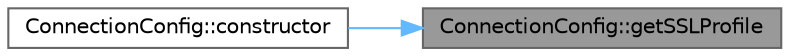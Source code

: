 digraph "ConnectionConfig::getSSLProfile"
{
 // INTERACTIVE_SVG=YES
 // LATEX_PDF_SIZE
  bgcolor="transparent";
  edge [fontname=Helvetica,fontsize=10,labelfontname=Helvetica,labelfontsize=10];
  node [fontname=Helvetica,fontsize=10,shape=box,height=0.2,width=0.4];
  rankdir="RL";
  Node1 [id="Node000001",label="ConnectionConfig::getSSLProfile",height=0.2,width=0.4,color="gray40", fillcolor="grey60", style="filled", fontcolor="black",tooltip=" "];
  Node1 -> Node2 [id="edge1_Node000001_Node000002",dir="back",color="steelblue1",style="solid",tooltip=" "];
  Node2 [id="Node000002",label="ConnectionConfig::constructor",height=0.2,width=0.4,color="grey40", fillcolor="white", style="filled",URL="$d0/d72/a00724_a44cafc8e740afeda312d502a040bcaee.html#a44cafc8e740afeda312d502a040bcaee",tooltip=" "];
}
